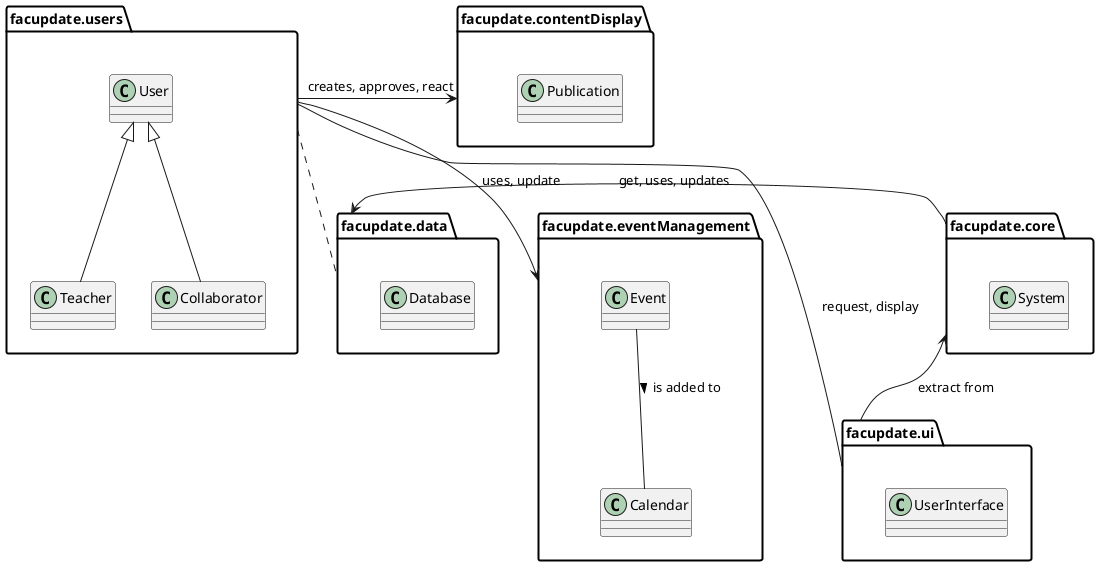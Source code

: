 @startuml package_diagram

skinparam FontSize 14
skinparam PackageBorderThickness 2

package "facupdate.users" as users {
    class User
    class Teacher
    class Collaborator
}

package "facupdate.core" as core {
    class System
}

package "facupdate.data" as data {
    class Database
}

package "facupdate.ui" as ui {
    class UserInterface
}

package "facupdate.contentDisplay" as content {
    class Publication
}

package "facupdate.eventManagement" as calendar {
    class Calendar
    class Event
}

core <-down- ui : extract from
core -left-> data : get, uses, updates
users .. data
users --> calendar : uses, update
users -right- ui : request, display
users -left-> content : creates, approves, react 

User <|-- Teacher
User <|-- Collaborator
Event -- Calendar : is added to > 

@enduml

